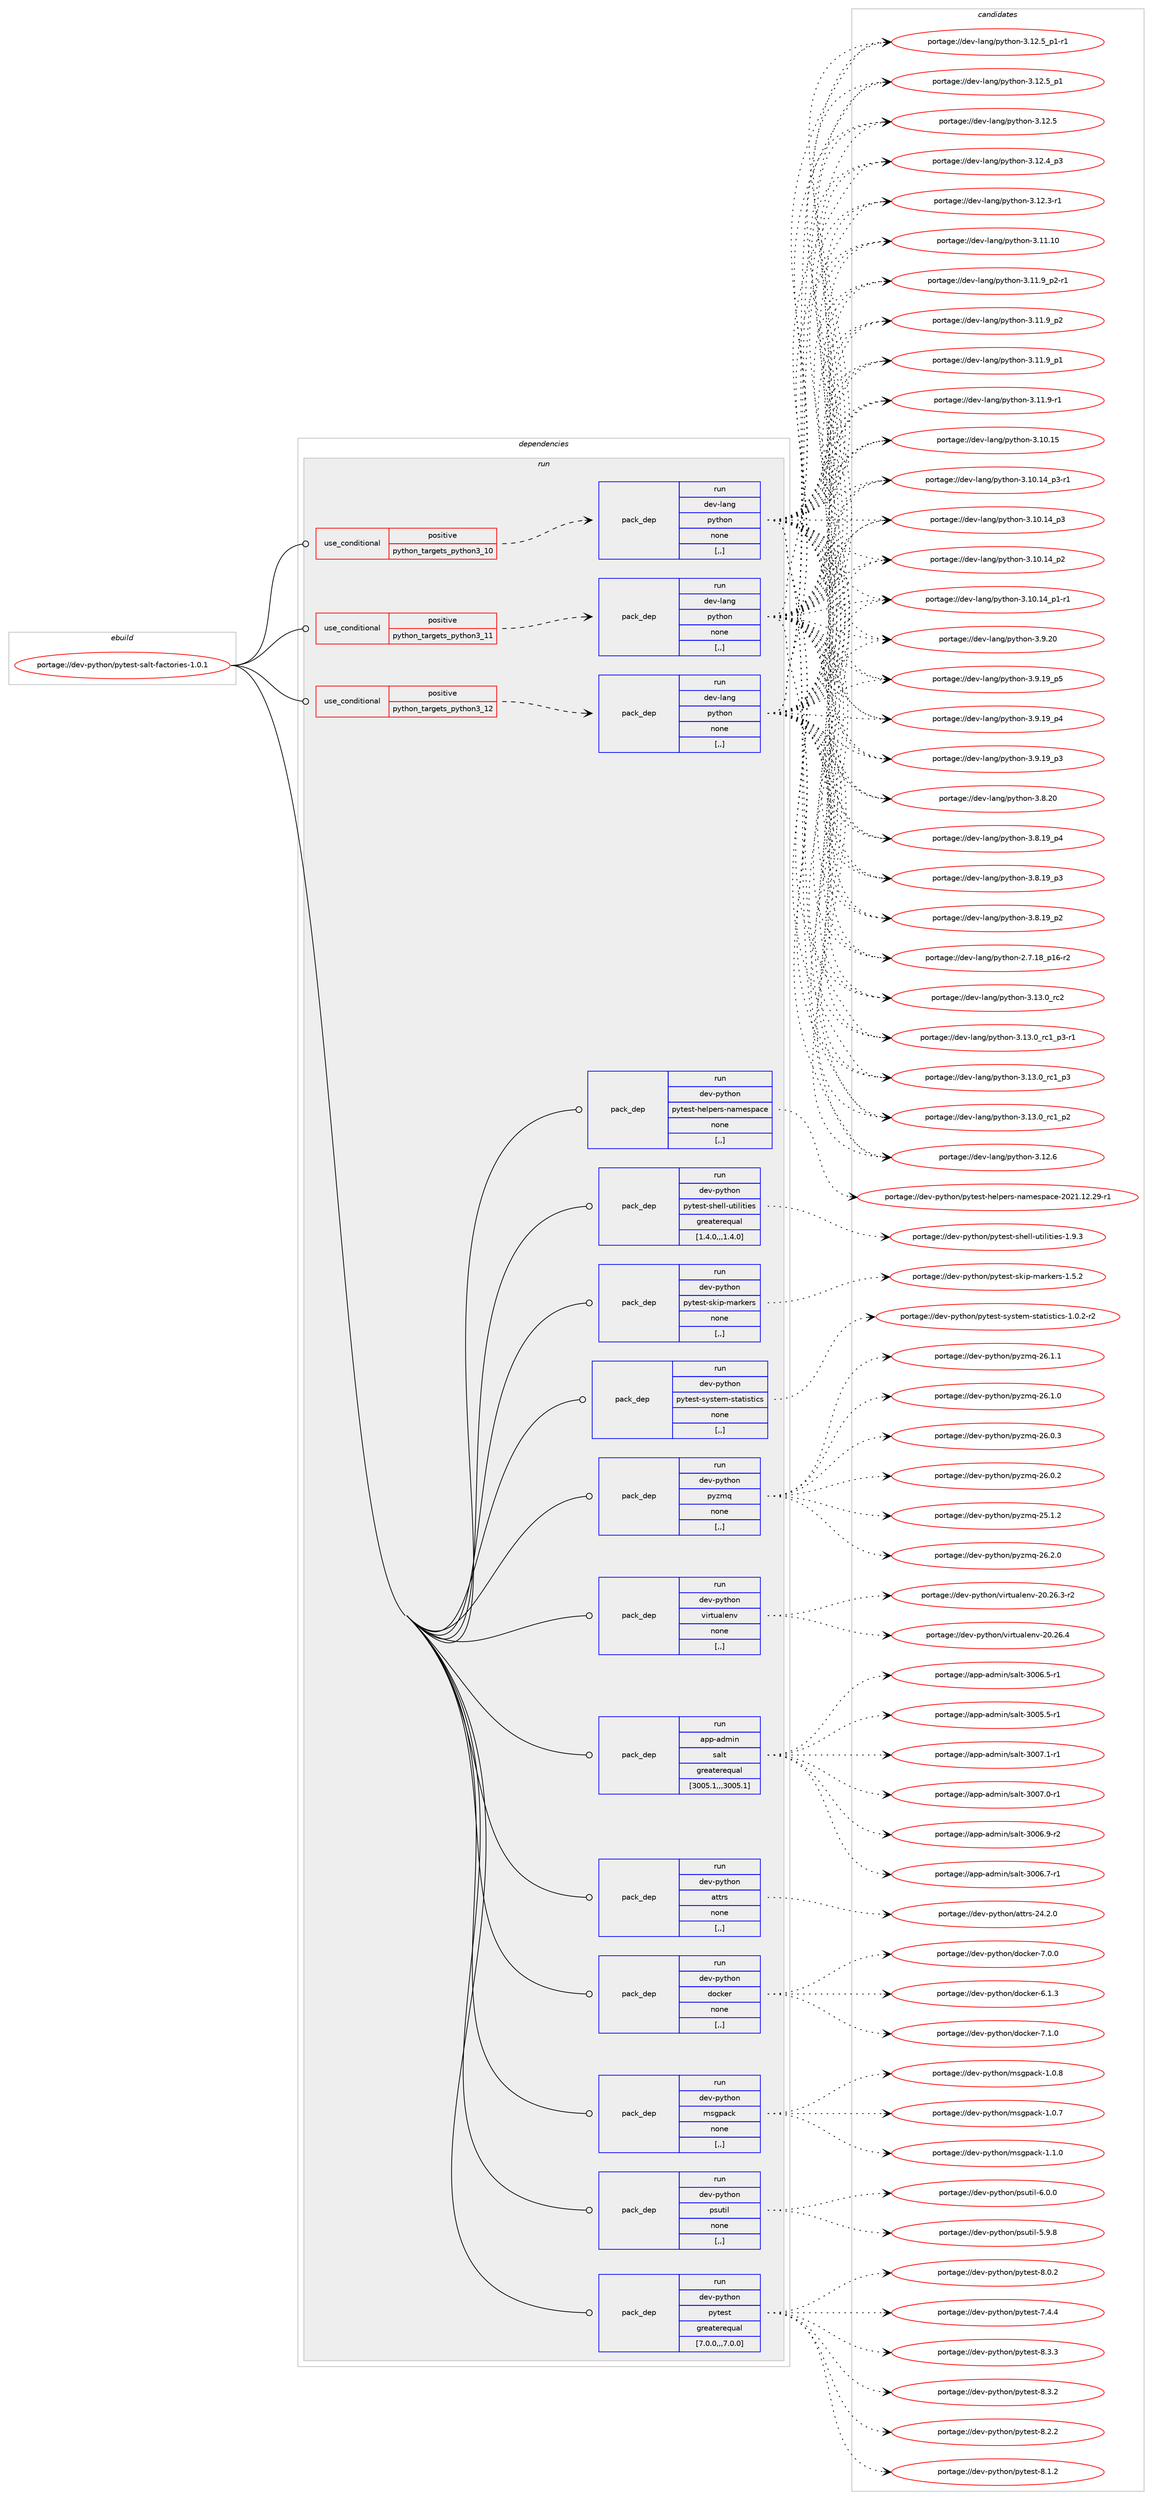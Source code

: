 digraph prolog {

# *************
# Graph options
# *************

newrank=true;
concentrate=true;
compound=true;
graph [rankdir=LR,fontname=Helvetica,fontsize=10,ranksep=1.5];#, ranksep=2.5, nodesep=0.2];
edge  [arrowhead=vee];
node  [fontname=Helvetica,fontsize=10];

# **********
# The ebuild
# **********

subgraph cluster_leftcol {
color=gray;
label=<<i>ebuild</i>>;
id [label="portage://dev-python/pytest-salt-factories-1.0.1", color=red, width=4, href="../dev-python/pytest-salt-factories-1.0.1.svg"];
}

# ****************
# The dependencies
# ****************

subgraph cluster_midcol {
color=gray;
label=<<i>dependencies</i>>;
subgraph cluster_compile {
fillcolor="#eeeeee";
style=filled;
label=<<i>compile</i>>;
}
subgraph cluster_compileandrun {
fillcolor="#eeeeee";
style=filled;
label=<<i>compile and run</i>>;
}
subgraph cluster_run {
fillcolor="#eeeeee";
style=filled;
label=<<i>run</i>>;
subgraph cond168658 {
dependency654569 [label=<<TABLE BORDER="0" CELLBORDER="1" CELLSPACING="0" CELLPADDING="4"><TR><TD ROWSPAN="3" CELLPADDING="10">use_conditional</TD></TR><TR><TD>positive</TD></TR><TR><TD>python_targets_python3_10</TD></TR></TABLE>>, shape=none, color=red];
subgraph pack481054 {
dependency654570 [label=<<TABLE BORDER="0" CELLBORDER="1" CELLSPACING="0" CELLPADDING="4" WIDTH="220"><TR><TD ROWSPAN="6" CELLPADDING="30">pack_dep</TD></TR><TR><TD WIDTH="110">run</TD></TR><TR><TD>dev-lang</TD></TR><TR><TD>python</TD></TR><TR><TD>none</TD></TR><TR><TD>[,,]</TD></TR></TABLE>>, shape=none, color=blue];
}
dependency654569:e -> dependency654570:w [weight=20,style="dashed",arrowhead="vee"];
}
id:e -> dependency654569:w [weight=20,style="solid",arrowhead="odot"];
subgraph cond168659 {
dependency654571 [label=<<TABLE BORDER="0" CELLBORDER="1" CELLSPACING="0" CELLPADDING="4"><TR><TD ROWSPAN="3" CELLPADDING="10">use_conditional</TD></TR><TR><TD>positive</TD></TR><TR><TD>python_targets_python3_11</TD></TR></TABLE>>, shape=none, color=red];
subgraph pack481055 {
dependency654572 [label=<<TABLE BORDER="0" CELLBORDER="1" CELLSPACING="0" CELLPADDING="4" WIDTH="220"><TR><TD ROWSPAN="6" CELLPADDING="30">pack_dep</TD></TR><TR><TD WIDTH="110">run</TD></TR><TR><TD>dev-lang</TD></TR><TR><TD>python</TD></TR><TR><TD>none</TD></TR><TR><TD>[,,]</TD></TR></TABLE>>, shape=none, color=blue];
}
dependency654571:e -> dependency654572:w [weight=20,style="dashed",arrowhead="vee"];
}
id:e -> dependency654571:w [weight=20,style="solid",arrowhead="odot"];
subgraph cond168660 {
dependency654573 [label=<<TABLE BORDER="0" CELLBORDER="1" CELLSPACING="0" CELLPADDING="4"><TR><TD ROWSPAN="3" CELLPADDING="10">use_conditional</TD></TR><TR><TD>positive</TD></TR><TR><TD>python_targets_python3_12</TD></TR></TABLE>>, shape=none, color=red];
subgraph pack481056 {
dependency654574 [label=<<TABLE BORDER="0" CELLBORDER="1" CELLSPACING="0" CELLPADDING="4" WIDTH="220"><TR><TD ROWSPAN="6" CELLPADDING="30">pack_dep</TD></TR><TR><TD WIDTH="110">run</TD></TR><TR><TD>dev-lang</TD></TR><TR><TD>python</TD></TR><TR><TD>none</TD></TR><TR><TD>[,,]</TD></TR></TABLE>>, shape=none, color=blue];
}
dependency654573:e -> dependency654574:w [weight=20,style="dashed",arrowhead="vee"];
}
id:e -> dependency654573:w [weight=20,style="solid",arrowhead="odot"];
subgraph pack481057 {
dependency654575 [label=<<TABLE BORDER="0" CELLBORDER="1" CELLSPACING="0" CELLPADDING="4" WIDTH="220"><TR><TD ROWSPAN="6" CELLPADDING="30">pack_dep</TD></TR><TR><TD WIDTH="110">run</TD></TR><TR><TD>app-admin</TD></TR><TR><TD>salt</TD></TR><TR><TD>greaterequal</TD></TR><TR><TD>[3005.1,,,3005.1]</TD></TR></TABLE>>, shape=none, color=blue];
}
id:e -> dependency654575:w [weight=20,style="solid",arrowhead="odot"];
subgraph pack481058 {
dependency654576 [label=<<TABLE BORDER="0" CELLBORDER="1" CELLSPACING="0" CELLPADDING="4" WIDTH="220"><TR><TD ROWSPAN="6" CELLPADDING="30">pack_dep</TD></TR><TR><TD WIDTH="110">run</TD></TR><TR><TD>dev-python</TD></TR><TR><TD>attrs</TD></TR><TR><TD>none</TD></TR><TR><TD>[,,]</TD></TR></TABLE>>, shape=none, color=blue];
}
id:e -> dependency654576:w [weight=20,style="solid",arrowhead="odot"];
subgraph pack481059 {
dependency654577 [label=<<TABLE BORDER="0" CELLBORDER="1" CELLSPACING="0" CELLPADDING="4" WIDTH="220"><TR><TD ROWSPAN="6" CELLPADDING="30">pack_dep</TD></TR><TR><TD WIDTH="110">run</TD></TR><TR><TD>dev-python</TD></TR><TR><TD>docker</TD></TR><TR><TD>none</TD></TR><TR><TD>[,,]</TD></TR></TABLE>>, shape=none, color=blue];
}
id:e -> dependency654577:w [weight=20,style="solid",arrowhead="odot"];
subgraph pack481060 {
dependency654578 [label=<<TABLE BORDER="0" CELLBORDER="1" CELLSPACING="0" CELLPADDING="4" WIDTH="220"><TR><TD ROWSPAN="6" CELLPADDING="30">pack_dep</TD></TR><TR><TD WIDTH="110">run</TD></TR><TR><TD>dev-python</TD></TR><TR><TD>msgpack</TD></TR><TR><TD>none</TD></TR><TR><TD>[,,]</TD></TR></TABLE>>, shape=none, color=blue];
}
id:e -> dependency654578:w [weight=20,style="solid",arrowhead="odot"];
subgraph pack481061 {
dependency654579 [label=<<TABLE BORDER="0" CELLBORDER="1" CELLSPACING="0" CELLPADDING="4" WIDTH="220"><TR><TD ROWSPAN="6" CELLPADDING="30">pack_dep</TD></TR><TR><TD WIDTH="110">run</TD></TR><TR><TD>dev-python</TD></TR><TR><TD>psutil</TD></TR><TR><TD>none</TD></TR><TR><TD>[,,]</TD></TR></TABLE>>, shape=none, color=blue];
}
id:e -> dependency654579:w [weight=20,style="solid",arrowhead="odot"];
subgraph pack481062 {
dependency654580 [label=<<TABLE BORDER="0" CELLBORDER="1" CELLSPACING="0" CELLPADDING="4" WIDTH="220"><TR><TD ROWSPAN="6" CELLPADDING="30">pack_dep</TD></TR><TR><TD WIDTH="110">run</TD></TR><TR><TD>dev-python</TD></TR><TR><TD>pytest</TD></TR><TR><TD>greaterequal</TD></TR><TR><TD>[7.0.0,,,7.0.0]</TD></TR></TABLE>>, shape=none, color=blue];
}
id:e -> dependency654580:w [weight=20,style="solid",arrowhead="odot"];
subgraph pack481063 {
dependency654581 [label=<<TABLE BORDER="0" CELLBORDER="1" CELLSPACING="0" CELLPADDING="4" WIDTH="220"><TR><TD ROWSPAN="6" CELLPADDING="30">pack_dep</TD></TR><TR><TD WIDTH="110">run</TD></TR><TR><TD>dev-python</TD></TR><TR><TD>pytest-helpers-namespace</TD></TR><TR><TD>none</TD></TR><TR><TD>[,,]</TD></TR></TABLE>>, shape=none, color=blue];
}
id:e -> dependency654581:w [weight=20,style="solid",arrowhead="odot"];
subgraph pack481064 {
dependency654582 [label=<<TABLE BORDER="0" CELLBORDER="1" CELLSPACING="0" CELLPADDING="4" WIDTH="220"><TR><TD ROWSPAN="6" CELLPADDING="30">pack_dep</TD></TR><TR><TD WIDTH="110">run</TD></TR><TR><TD>dev-python</TD></TR><TR><TD>pytest-shell-utilities</TD></TR><TR><TD>greaterequal</TD></TR><TR><TD>[1.4.0,,,1.4.0]</TD></TR></TABLE>>, shape=none, color=blue];
}
id:e -> dependency654582:w [weight=20,style="solid",arrowhead="odot"];
subgraph pack481065 {
dependency654583 [label=<<TABLE BORDER="0" CELLBORDER="1" CELLSPACING="0" CELLPADDING="4" WIDTH="220"><TR><TD ROWSPAN="6" CELLPADDING="30">pack_dep</TD></TR><TR><TD WIDTH="110">run</TD></TR><TR><TD>dev-python</TD></TR><TR><TD>pytest-skip-markers</TD></TR><TR><TD>none</TD></TR><TR><TD>[,,]</TD></TR></TABLE>>, shape=none, color=blue];
}
id:e -> dependency654583:w [weight=20,style="solid",arrowhead="odot"];
subgraph pack481066 {
dependency654584 [label=<<TABLE BORDER="0" CELLBORDER="1" CELLSPACING="0" CELLPADDING="4" WIDTH="220"><TR><TD ROWSPAN="6" CELLPADDING="30">pack_dep</TD></TR><TR><TD WIDTH="110">run</TD></TR><TR><TD>dev-python</TD></TR><TR><TD>pytest-system-statistics</TD></TR><TR><TD>none</TD></TR><TR><TD>[,,]</TD></TR></TABLE>>, shape=none, color=blue];
}
id:e -> dependency654584:w [weight=20,style="solid",arrowhead="odot"];
subgraph pack481067 {
dependency654585 [label=<<TABLE BORDER="0" CELLBORDER="1" CELLSPACING="0" CELLPADDING="4" WIDTH="220"><TR><TD ROWSPAN="6" CELLPADDING="30">pack_dep</TD></TR><TR><TD WIDTH="110">run</TD></TR><TR><TD>dev-python</TD></TR><TR><TD>pyzmq</TD></TR><TR><TD>none</TD></TR><TR><TD>[,,]</TD></TR></TABLE>>, shape=none, color=blue];
}
id:e -> dependency654585:w [weight=20,style="solid",arrowhead="odot"];
subgraph pack481068 {
dependency654586 [label=<<TABLE BORDER="0" CELLBORDER="1" CELLSPACING="0" CELLPADDING="4" WIDTH="220"><TR><TD ROWSPAN="6" CELLPADDING="30">pack_dep</TD></TR><TR><TD WIDTH="110">run</TD></TR><TR><TD>dev-python</TD></TR><TR><TD>virtualenv</TD></TR><TR><TD>none</TD></TR><TR><TD>[,,]</TD></TR></TABLE>>, shape=none, color=blue];
}
id:e -> dependency654586:w [weight=20,style="solid",arrowhead="odot"];
}
}

# **************
# The candidates
# **************

subgraph cluster_choices {
rank=same;
color=gray;
label=<<i>candidates</i>>;

subgraph choice481054 {
color=black;
nodesep=1;
choice10010111845108971101034711212111610411111045514649514648951149950 [label="portage://dev-lang/python-3.13.0_rc2", color=red, width=4,href="../dev-lang/python-3.13.0_rc2.svg"];
choice1001011184510897110103471121211161041111104551464951464895114994995112514511449 [label="portage://dev-lang/python-3.13.0_rc1_p3-r1", color=red, width=4,href="../dev-lang/python-3.13.0_rc1_p3-r1.svg"];
choice100101118451089711010347112121116104111110455146495146489511499499511251 [label="portage://dev-lang/python-3.13.0_rc1_p3", color=red, width=4,href="../dev-lang/python-3.13.0_rc1_p3.svg"];
choice100101118451089711010347112121116104111110455146495146489511499499511250 [label="portage://dev-lang/python-3.13.0_rc1_p2", color=red, width=4,href="../dev-lang/python-3.13.0_rc1_p2.svg"];
choice10010111845108971101034711212111610411111045514649504654 [label="portage://dev-lang/python-3.12.6", color=red, width=4,href="../dev-lang/python-3.12.6.svg"];
choice1001011184510897110103471121211161041111104551464950465395112494511449 [label="portage://dev-lang/python-3.12.5_p1-r1", color=red, width=4,href="../dev-lang/python-3.12.5_p1-r1.svg"];
choice100101118451089711010347112121116104111110455146495046539511249 [label="portage://dev-lang/python-3.12.5_p1", color=red, width=4,href="../dev-lang/python-3.12.5_p1.svg"];
choice10010111845108971101034711212111610411111045514649504653 [label="portage://dev-lang/python-3.12.5", color=red, width=4,href="../dev-lang/python-3.12.5.svg"];
choice100101118451089711010347112121116104111110455146495046529511251 [label="portage://dev-lang/python-3.12.4_p3", color=red, width=4,href="../dev-lang/python-3.12.4_p3.svg"];
choice100101118451089711010347112121116104111110455146495046514511449 [label="portage://dev-lang/python-3.12.3-r1", color=red, width=4,href="../dev-lang/python-3.12.3-r1.svg"];
choice1001011184510897110103471121211161041111104551464949464948 [label="portage://dev-lang/python-3.11.10", color=red, width=4,href="../dev-lang/python-3.11.10.svg"];
choice1001011184510897110103471121211161041111104551464949465795112504511449 [label="portage://dev-lang/python-3.11.9_p2-r1", color=red, width=4,href="../dev-lang/python-3.11.9_p2-r1.svg"];
choice100101118451089711010347112121116104111110455146494946579511250 [label="portage://dev-lang/python-3.11.9_p2", color=red, width=4,href="../dev-lang/python-3.11.9_p2.svg"];
choice100101118451089711010347112121116104111110455146494946579511249 [label="portage://dev-lang/python-3.11.9_p1", color=red, width=4,href="../dev-lang/python-3.11.9_p1.svg"];
choice100101118451089711010347112121116104111110455146494946574511449 [label="portage://dev-lang/python-3.11.9-r1", color=red, width=4,href="../dev-lang/python-3.11.9-r1.svg"];
choice1001011184510897110103471121211161041111104551464948464953 [label="portage://dev-lang/python-3.10.15", color=red, width=4,href="../dev-lang/python-3.10.15.svg"];
choice100101118451089711010347112121116104111110455146494846495295112514511449 [label="portage://dev-lang/python-3.10.14_p3-r1", color=red, width=4,href="../dev-lang/python-3.10.14_p3-r1.svg"];
choice10010111845108971101034711212111610411111045514649484649529511251 [label="portage://dev-lang/python-3.10.14_p3", color=red, width=4,href="../dev-lang/python-3.10.14_p3.svg"];
choice10010111845108971101034711212111610411111045514649484649529511250 [label="portage://dev-lang/python-3.10.14_p2", color=red, width=4,href="../dev-lang/python-3.10.14_p2.svg"];
choice100101118451089711010347112121116104111110455146494846495295112494511449 [label="portage://dev-lang/python-3.10.14_p1-r1", color=red, width=4,href="../dev-lang/python-3.10.14_p1-r1.svg"];
choice10010111845108971101034711212111610411111045514657465048 [label="portage://dev-lang/python-3.9.20", color=red, width=4,href="../dev-lang/python-3.9.20.svg"];
choice100101118451089711010347112121116104111110455146574649579511253 [label="portage://dev-lang/python-3.9.19_p5", color=red, width=4,href="../dev-lang/python-3.9.19_p5.svg"];
choice100101118451089711010347112121116104111110455146574649579511252 [label="portage://dev-lang/python-3.9.19_p4", color=red, width=4,href="../dev-lang/python-3.9.19_p4.svg"];
choice100101118451089711010347112121116104111110455146574649579511251 [label="portage://dev-lang/python-3.9.19_p3", color=red, width=4,href="../dev-lang/python-3.9.19_p3.svg"];
choice10010111845108971101034711212111610411111045514656465048 [label="portage://dev-lang/python-3.8.20", color=red, width=4,href="../dev-lang/python-3.8.20.svg"];
choice100101118451089711010347112121116104111110455146564649579511252 [label="portage://dev-lang/python-3.8.19_p4", color=red, width=4,href="../dev-lang/python-3.8.19_p4.svg"];
choice100101118451089711010347112121116104111110455146564649579511251 [label="portage://dev-lang/python-3.8.19_p3", color=red, width=4,href="../dev-lang/python-3.8.19_p3.svg"];
choice100101118451089711010347112121116104111110455146564649579511250 [label="portage://dev-lang/python-3.8.19_p2", color=red, width=4,href="../dev-lang/python-3.8.19_p2.svg"];
choice100101118451089711010347112121116104111110455046554649569511249544511450 [label="portage://dev-lang/python-2.7.18_p16-r2", color=red, width=4,href="../dev-lang/python-2.7.18_p16-r2.svg"];
dependency654570:e -> choice10010111845108971101034711212111610411111045514649514648951149950:w [style=dotted,weight="100"];
dependency654570:e -> choice1001011184510897110103471121211161041111104551464951464895114994995112514511449:w [style=dotted,weight="100"];
dependency654570:e -> choice100101118451089711010347112121116104111110455146495146489511499499511251:w [style=dotted,weight="100"];
dependency654570:e -> choice100101118451089711010347112121116104111110455146495146489511499499511250:w [style=dotted,weight="100"];
dependency654570:e -> choice10010111845108971101034711212111610411111045514649504654:w [style=dotted,weight="100"];
dependency654570:e -> choice1001011184510897110103471121211161041111104551464950465395112494511449:w [style=dotted,weight="100"];
dependency654570:e -> choice100101118451089711010347112121116104111110455146495046539511249:w [style=dotted,weight="100"];
dependency654570:e -> choice10010111845108971101034711212111610411111045514649504653:w [style=dotted,weight="100"];
dependency654570:e -> choice100101118451089711010347112121116104111110455146495046529511251:w [style=dotted,weight="100"];
dependency654570:e -> choice100101118451089711010347112121116104111110455146495046514511449:w [style=dotted,weight="100"];
dependency654570:e -> choice1001011184510897110103471121211161041111104551464949464948:w [style=dotted,weight="100"];
dependency654570:e -> choice1001011184510897110103471121211161041111104551464949465795112504511449:w [style=dotted,weight="100"];
dependency654570:e -> choice100101118451089711010347112121116104111110455146494946579511250:w [style=dotted,weight="100"];
dependency654570:e -> choice100101118451089711010347112121116104111110455146494946579511249:w [style=dotted,weight="100"];
dependency654570:e -> choice100101118451089711010347112121116104111110455146494946574511449:w [style=dotted,weight="100"];
dependency654570:e -> choice1001011184510897110103471121211161041111104551464948464953:w [style=dotted,weight="100"];
dependency654570:e -> choice100101118451089711010347112121116104111110455146494846495295112514511449:w [style=dotted,weight="100"];
dependency654570:e -> choice10010111845108971101034711212111610411111045514649484649529511251:w [style=dotted,weight="100"];
dependency654570:e -> choice10010111845108971101034711212111610411111045514649484649529511250:w [style=dotted,weight="100"];
dependency654570:e -> choice100101118451089711010347112121116104111110455146494846495295112494511449:w [style=dotted,weight="100"];
dependency654570:e -> choice10010111845108971101034711212111610411111045514657465048:w [style=dotted,weight="100"];
dependency654570:e -> choice100101118451089711010347112121116104111110455146574649579511253:w [style=dotted,weight="100"];
dependency654570:e -> choice100101118451089711010347112121116104111110455146574649579511252:w [style=dotted,weight="100"];
dependency654570:e -> choice100101118451089711010347112121116104111110455146574649579511251:w [style=dotted,weight="100"];
dependency654570:e -> choice10010111845108971101034711212111610411111045514656465048:w [style=dotted,weight="100"];
dependency654570:e -> choice100101118451089711010347112121116104111110455146564649579511252:w [style=dotted,weight="100"];
dependency654570:e -> choice100101118451089711010347112121116104111110455146564649579511251:w [style=dotted,weight="100"];
dependency654570:e -> choice100101118451089711010347112121116104111110455146564649579511250:w [style=dotted,weight="100"];
dependency654570:e -> choice100101118451089711010347112121116104111110455046554649569511249544511450:w [style=dotted,weight="100"];
}
subgraph choice481055 {
color=black;
nodesep=1;
choice10010111845108971101034711212111610411111045514649514648951149950 [label="portage://dev-lang/python-3.13.0_rc2", color=red, width=4,href="../dev-lang/python-3.13.0_rc2.svg"];
choice1001011184510897110103471121211161041111104551464951464895114994995112514511449 [label="portage://dev-lang/python-3.13.0_rc1_p3-r1", color=red, width=4,href="../dev-lang/python-3.13.0_rc1_p3-r1.svg"];
choice100101118451089711010347112121116104111110455146495146489511499499511251 [label="portage://dev-lang/python-3.13.0_rc1_p3", color=red, width=4,href="../dev-lang/python-3.13.0_rc1_p3.svg"];
choice100101118451089711010347112121116104111110455146495146489511499499511250 [label="portage://dev-lang/python-3.13.0_rc1_p2", color=red, width=4,href="../dev-lang/python-3.13.0_rc1_p2.svg"];
choice10010111845108971101034711212111610411111045514649504654 [label="portage://dev-lang/python-3.12.6", color=red, width=4,href="../dev-lang/python-3.12.6.svg"];
choice1001011184510897110103471121211161041111104551464950465395112494511449 [label="portage://dev-lang/python-3.12.5_p1-r1", color=red, width=4,href="../dev-lang/python-3.12.5_p1-r1.svg"];
choice100101118451089711010347112121116104111110455146495046539511249 [label="portage://dev-lang/python-3.12.5_p1", color=red, width=4,href="../dev-lang/python-3.12.5_p1.svg"];
choice10010111845108971101034711212111610411111045514649504653 [label="portage://dev-lang/python-3.12.5", color=red, width=4,href="../dev-lang/python-3.12.5.svg"];
choice100101118451089711010347112121116104111110455146495046529511251 [label="portage://dev-lang/python-3.12.4_p3", color=red, width=4,href="../dev-lang/python-3.12.4_p3.svg"];
choice100101118451089711010347112121116104111110455146495046514511449 [label="portage://dev-lang/python-3.12.3-r1", color=red, width=4,href="../dev-lang/python-3.12.3-r1.svg"];
choice1001011184510897110103471121211161041111104551464949464948 [label="portage://dev-lang/python-3.11.10", color=red, width=4,href="../dev-lang/python-3.11.10.svg"];
choice1001011184510897110103471121211161041111104551464949465795112504511449 [label="portage://dev-lang/python-3.11.9_p2-r1", color=red, width=4,href="../dev-lang/python-3.11.9_p2-r1.svg"];
choice100101118451089711010347112121116104111110455146494946579511250 [label="portage://dev-lang/python-3.11.9_p2", color=red, width=4,href="../dev-lang/python-3.11.9_p2.svg"];
choice100101118451089711010347112121116104111110455146494946579511249 [label="portage://dev-lang/python-3.11.9_p1", color=red, width=4,href="../dev-lang/python-3.11.9_p1.svg"];
choice100101118451089711010347112121116104111110455146494946574511449 [label="portage://dev-lang/python-3.11.9-r1", color=red, width=4,href="../dev-lang/python-3.11.9-r1.svg"];
choice1001011184510897110103471121211161041111104551464948464953 [label="portage://dev-lang/python-3.10.15", color=red, width=4,href="../dev-lang/python-3.10.15.svg"];
choice100101118451089711010347112121116104111110455146494846495295112514511449 [label="portage://dev-lang/python-3.10.14_p3-r1", color=red, width=4,href="../dev-lang/python-3.10.14_p3-r1.svg"];
choice10010111845108971101034711212111610411111045514649484649529511251 [label="portage://dev-lang/python-3.10.14_p3", color=red, width=4,href="../dev-lang/python-3.10.14_p3.svg"];
choice10010111845108971101034711212111610411111045514649484649529511250 [label="portage://dev-lang/python-3.10.14_p2", color=red, width=4,href="../dev-lang/python-3.10.14_p2.svg"];
choice100101118451089711010347112121116104111110455146494846495295112494511449 [label="portage://dev-lang/python-3.10.14_p1-r1", color=red, width=4,href="../dev-lang/python-3.10.14_p1-r1.svg"];
choice10010111845108971101034711212111610411111045514657465048 [label="portage://dev-lang/python-3.9.20", color=red, width=4,href="../dev-lang/python-3.9.20.svg"];
choice100101118451089711010347112121116104111110455146574649579511253 [label="portage://dev-lang/python-3.9.19_p5", color=red, width=4,href="../dev-lang/python-3.9.19_p5.svg"];
choice100101118451089711010347112121116104111110455146574649579511252 [label="portage://dev-lang/python-3.9.19_p4", color=red, width=4,href="../dev-lang/python-3.9.19_p4.svg"];
choice100101118451089711010347112121116104111110455146574649579511251 [label="portage://dev-lang/python-3.9.19_p3", color=red, width=4,href="../dev-lang/python-3.9.19_p3.svg"];
choice10010111845108971101034711212111610411111045514656465048 [label="portage://dev-lang/python-3.8.20", color=red, width=4,href="../dev-lang/python-3.8.20.svg"];
choice100101118451089711010347112121116104111110455146564649579511252 [label="portage://dev-lang/python-3.8.19_p4", color=red, width=4,href="../dev-lang/python-3.8.19_p4.svg"];
choice100101118451089711010347112121116104111110455146564649579511251 [label="portage://dev-lang/python-3.8.19_p3", color=red, width=4,href="../dev-lang/python-3.8.19_p3.svg"];
choice100101118451089711010347112121116104111110455146564649579511250 [label="portage://dev-lang/python-3.8.19_p2", color=red, width=4,href="../dev-lang/python-3.8.19_p2.svg"];
choice100101118451089711010347112121116104111110455046554649569511249544511450 [label="portage://dev-lang/python-2.7.18_p16-r2", color=red, width=4,href="../dev-lang/python-2.7.18_p16-r2.svg"];
dependency654572:e -> choice10010111845108971101034711212111610411111045514649514648951149950:w [style=dotted,weight="100"];
dependency654572:e -> choice1001011184510897110103471121211161041111104551464951464895114994995112514511449:w [style=dotted,weight="100"];
dependency654572:e -> choice100101118451089711010347112121116104111110455146495146489511499499511251:w [style=dotted,weight="100"];
dependency654572:e -> choice100101118451089711010347112121116104111110455146495146489511499499511250:w [style=dotted,weight="100"];
dependency654572:e -> choice10010111845108971101034711212111610411111045514649504654:w [style=dotted,weight="100"];
dependency654572:e -> choice1001011184510897110103471121211161041111104551464950465395112494511449:w [style=dotted,weight="100"];
dependency654572:e -> choice100101118451089711010347112121116104111110455146495046539511249:w [style=dotted,weight="100"];
dependency654572:e -> choice10010111845108971101034711212111610411111045514649504653:w [style=dotted,weight="100"];
dependency654572:e -> choice100101118451089711010347112121116104111110455146495046529511251:w [style=dotted,weight="100"];
dependency654572:e -> choice100101118451089711010347112121116104111110455146495046514511449:w [style=dotted,weight="100"];
dependency654572:e -> choice1001011184510897110103471121211161041111104551464949464948:w [style=dotted,weight="100"];
dependency654572:e -> choice1001011184510897110103471121211161041111104551464949465795112504511449:w [style=dotted,weight="100"];
dependency654572:e -> choice100101118451089711010347112121116104111110455146494946579511250:w [style=dotted,weight="100"];
dependency654572:e -> choice100101118451089711010347112121116104111110455146494946579511249:w [style=dotted,weight="100"];
dependency654572:e -> choice100101118451089711010347112121116104111110455146494946574511449:w [style=dotted,weight="100"];
dependency654572:e -> choice1001011184510897110103471121211161041111104551464948464953:w [style=dotted,weight="100"];
dependency654572:e -> choice100101118451089711010347112121116104111110455146494846495295112514511449:w [style=dotted,weight="100"];
dependency654572:e -> choice10010111845108971101034711212111610411111045514649484649529511251:w [style=dotted,weight="100"];
dependency654572:e -> choice10010111845108971101034711212111610411111045514649484649529511250:w [style=dotted,weight="100"];
dependency654572:e -> choice100101118451089711010347112121116104111110455146494846495295112494511449:w [style=dotted,weight="100"];
dependency654572:e -> choice10010111845108971101034711212111610411111045514657465048:w [style=dotted,weight="100"];
dependency654572:e -> choice100101118451089711010347112121116104111110455146574649579511253:w [style=dotted,weight="100"];
dependency654572:e -> choice100101118451089711010347112121116104111110455146574649579511252:w [style=dotted,weight="100"];
dependency654572:e -> choice100101118451089711010347112121116104111110455146574649579511251:w [style=dotted,weight="100"];
dependency654572:e -> choice10010111845108971101034711212111610411111045514656465048:w [style=dotted,weight="100"];
dependency654572:e -> choice100101118451089711010347112121116104111110455146564649579511252:w [style=dotted,weight="100"];
dependency654572:e -> choice100101118451089711010347112121116104111110455146564649579511251:w [style=dotted,weight="100"];
dependency654572:e -> choice100101118451089711010347112121116104111110455146564649579511250:w [style=dotted,weight="100"];
dependency654572:e -> choice100101118451089711010347112121116104111110455046554649569511249544511450:w [style=dotted,weight="100"];
}
subgraph choice481056 {
color=black;
nodesep=1;
choice10010111845108971101034711212111610411111045514649514648951149950 [label="portage://dev-lang/python-3.13.0_rc2", color=red, width=4,href="../dev-lang/python-3.13.0_rc2.svg"];
choice1001011184510897110103471121211161041111104551464951464895114994995112514511449 [label="portage://dev-lang/python-3.13.0_rc1_p3-r1", color=red, width=4,href="../dev-lang/python-3.13.0_rc1_p3-r1.svg"];
choice100101118451089711010347112121116104111110455146495146489511499499511251 [label="portage://dev-lang/python-3.13.0_rc1_p3", color=red, width=4,href="../dev-lang/python-3.13.0_rc1_p3.svg"];
choice100101118451089711010347112121116104111110455146495146489511499499511250 [label="portage://dev-lang/python-3.13.0_rc1_p2", color=red, width=4,href="../dev-lang/python-3.13.0_rc1_p2.svg"];
choice10010111845108971101034711212111610411111045514649504654 [label="portage://dev-lang/python-3.12.6", color=red, width=4,href="../dev-lang/python-3.12.6.svg"];
choice1001011184510897110103471121211161041111104551464950465395112494511449 [label="portage://dev-lang/python-3.12.5_p1-r1", color=red, width=4,href="../dev-lang/python-3.12.5_p1-r1.svg"];
choice100101118451089711010347112121116104111110455146495046539511249 [label="portage://dev-lang/python-3.12.5_p1", color=red, width=4,href="../dev-lang/python-3.12.5_p1.svg"];
choice10010111845108971101034711212111610411111045514649504653 [label="portage://dev-lang/python-3.12.5", color=red, width=4,href="../dev-lang/python-3.12.5.svg"];
choice100101118451089711010347112121116104111110455146495046529511251 [label="portage://dev-lang/python-3.12.4_p3", color=red, width=4,href="../dev-lang/python-3.12.4_p3.svg"];
choice100101118451089711010347112121116104111110455146495046514511449 [label="portage://dev-lang/python-3.12.3-r1", color=red, width=4,href="../dev-lang/python-3.12.3-r1.svg"];
choice1001011184510897110103471121211161041111104551464949464948 [label="portage://dev-lang/python-3.11.10", color=red, width=4,href="../dev-lang/python-3.11.10.svg"];
choice1001011184510897110103471121211161041111104551464949465795112504511449 [label="portage://dev-lang/python-3.11.9_p2-r1", color=red, width=4,href="../dev-lang/python-3.11.9_p2-r1.svg"];
choice100101118451089711010347112121116104111110455146494946579511250 [label="portage://dev-lang/python-3.11.9_p2", color=red, width=4,href="../dev-lang/python-3.11.9_p2.svg"];
choice100101118451089711010347112121116104111110455146494946579511249 [label="portage://dev-lang/python-3.11.9_p1", color=red, width=4,href="../dev-lang/python-3.11.9_p1.svg"];
choice100101118451089711010347112121116104111110455146494946574511449 [label="portage://dev-lang/python-3.11.9-r1", color=red, width=4,href="../dev-lang/python-3.11.9-r1.svg"];
choice1001011184510897110103471121211161041111104551464948464953 [label="portage://dev-lang/python-3.10.15", color=red, width=4,href="../dev-lang/python-3.10.15.svg"];
choice100101118451089711010347112121116104111110455146494846495295112514511449 [label="portage://dev-lang/python-3.10.14_p3-r1", color=red, width=4,href="../dev-lang/python-3.10.14_p3-r1.svg"];
choice10010111845108971101034711212111610411111045514649484649529511251 [label="portage://dev-lang/python-3.10.14_p3", color=red, width=4,href="../dev-lang/python-3.10.14_p3.svg"];
choice10010111845108971101034711212111610411111045514649484649529511250 [label="portage://dev-lang/python-3.10.14_p2", color=red, width=4,href="../dev-lang/python-3.10.14_p2.svg"];
choice100101118451089711010347112121116104111110455146494846495295112494511449 [label="portage://dev-lang/python-3.10.14_p1-r1", color=red, width=4,href="../dev-lang/python-3.10.14_p1-r1.svg"];
choice10010111845108971101034711212111610411111045514657465048 [label="portage://dev-lang/python-3.9.20", color=red, width=4,href="../dev-lang/python-3.9.20.svg"];
choice100101118451089711010347112121116104111110455146574649579511253 [label="portage://dev-lang/python-3.9.19_p5", color=red, width=4,href="../dev-lang/python-3.9.19_p5.svg"];
choice100101118451089711010347112121116104111110455146574649579511252 [label="portage://dev-lang/python-3.9.19_p4", color=red, width=4,href="../dev-lang/python-3.9.19_p4.svg"];
choice100101118451089711010347112121116104111110455146574649579511251 [label="portage://dev-lang/python-3.9.19_p3", color=red, width=4,href="../dev-lang/python-3.9.19_p3.svg"];
choice10010111845108971101034711212111610411111045514656465048 [label="portage://dev-lang/python-3.8.20", color=red, width=4,href="../dev-lang/python-3.8.20.svg"];
choice100101118451089711010347112121116104111110455146564649579511252 [label="portage://dev-lang/python-3.8.19_p4", color=red, width=4,href="../dev-lang/python-3.8.19_p4.svg"];
choice100101118451089711010347112121116104111110455146564649579511251 [label="portage://dev-lang/python-3.8.19_p3", color=red, width=4,href="../dev-lang/python-3.8.19_p3.svg"];
choice100101118451089711010347112121116104111110455146564649579511250 [label="portage://dev-lang/python-3.8.19_p2", color=red, width=4,href="../dev-lang/python-3.8.19_p2.svg"];
choice100101118451089711010347112121116104111110455046554649569511249544511450 [label="portage://dev-lang/python-2.7.18_p16-r2", color=red, width=4,href="../dev-lang/python-2.7.18_p16-r2.svg"];
dependency654574:e -> choice10010111845108971101034711212111610411111045514649514648951149950:w [style=dotted,weight="100"];
dependency654574:e -> choice1001011184510897110103471121211161041111104551464951464895114994995112514511449:w [style=dotted,weight="100"];
dependency654574:e -> choice100101118451089711010347112121116104111110455146495146489511499499511251:w [style=dotted,weight="100"];
dependency654574:e -> choice100101118451089711010347112121116104111110455146495146489511499499511250:w [style=dotted,weight="100"];
dependency654574:e -> choice10010111845108971101034711212111610411111045514649504654:w [style=dotted,weight="100"];
dependency654574:e -> choice1001011184510897110103471121211161041111104551464950465395112494511449:w [style=dotted,weight="100"];
dependency654574:e -> choice100101118451089711010347112121116104111110455146495046539511249:w [style=dotted,weight="100"];
dependency654574:e -> choice10010111845108971101034711212111610411111045514649504653:w [style=dotted,weight="100"];
dependency654574:e -> choice100101118451089711010347112121116104111110455146495046529511251:w [style=dotted,weight="100"];
dependency654574:e -> choice100101118451089711010347112121116104111110455146495046514511449:w [style=dotted,weight="100"];
dependency654574:e -> choice1001011184510897110103471121211161041111104551464949464948:w [style=dotted,weight="100"];
dependency654574:e -> choice1001011184510897110103471121211161041111104551464949465795112504511449:w [style=dotted,weight="100"];
dependency654574:e -> choice100101118451089711010347112121116104111110455146494946579511250:w [style=dotted,weight="100"];
dependency654574:e -> choice100101118451089711010347112121116104111110455146494946579511249:w [style=dotted,weight="100"];
dependency654574:e -> choice100101118451089711010347112121116104111110455146494946574511449:w [style=dotted,weight="100"];
dependency654574:e -> choice1001011184510897110103471121211161041111104551464948464953:w [style=dotted,weight="100"];
dependency654574:e -> choice100101118451089711010347112121116104111110455146494846495295112514511449:w [style=dotted,weight="100"];
dependency654574:e -> choice10010111845108971101034711212111610411111045514649484649529511251:w [style=dotted,weight="100"];
dependency654574:e -> choice10010111845108971101034711212111610411111045514649484649529511250:w [style=dotted,weight="100"];
dependency654574:e -> choice100101118451089711010347112121116104111110455146494846495295112494511449:w [style=dotted,weight="100"];
dependency654574:e -> choice10010111845108971101034711212111610411111045514657465048:w [style=dotted,weight="100"];
dependency654574:e -> choice100101118451089711010347112121116104111110455146574649579511253:w [style=dotted,weight="100"];
dependency654574:e -> choice100101118451089711010347112121116104111110455146574649579511252:w [style=dotted,weight="100"];
dependency654574:e -> choice100101118451089711010347112121116104111110455146574649579511251:w [style=dotted,weight="100"];
dependency654574:e -> choice10010111845108971101034711212111610411111045514656465048:w [style=dotted,weight="100"];
dependency654574:e -> choice100101118451089711010347112121116104111110455146564649579511252:w [style=dotted,weight="100"];
dependency654574:e -> choice100101118451089711010347112121116104111110455146564649579511251:w [style=dotted,weight="100"];
dependency654574:e -> choice100101118451089711010347112121116104111110455146564649579511250:w [style=dotted,weight="100"];
dependency654574:e -> choice100101118451089711010347112121116104111110455046554649569511249544511450:w [style=dotted,weight="100"];
}
subgraph choice481057 {
color=black;
nodesep=1;
choice9711211245971001091051104711597108116455148485546494511449 [label="portage://app-admin/salt-3007.1-r1", color=red, width=4,href="../app-admin/salt-3007.1-r1.svg"];
choice9711211245971001091051104711597108116455148485546484511449 [label="portage://app-admin/salt-3007.0-r1", color=red, width=4,href="../app-admin/salt-3007.0-r1.svg"];
choice9711211245971001091051104711597108116455148485446574511450 [label="portage://app-admin/salt-3006.9-r2", color=red, width=4,href="../app-admin/salt-3006.9-r2.svg"];
choice9711211245971001091051104711597108116455148485446554511449 [label="portage://app-admin/salt-3006.7-r1", color=red, width=4,href="../app-admin/salt-3006.7-r1.svg"];
choice9711211245971001091051104711597108116455148485446534511449 [label="portage://app-admin/salt-3006.5-r1", color=red, width=4,href="../app-admin/salt-3006.5-r1.svg"];
choice9711211245971001091051104711597108116455148485346534511449 [label="portage://app-admin/salt-3005.5-r1", color=red, width=4,href="../app-admin/salt-3005.5-r1.svg"];
dependency654575:e -> choice9711211245971001091051104711597108116455148485546494511449:w [style=dotted,weight="100"];
dependency654575:e -> choice9711211245971001091051104711597108116455148485546484511449:w [style=dotted,weight="100"];
dependency654575:e -> choice9711211245971001091051104711597108116455148485446574511450:w [style=dotted,weight="100"];
dependency654575:e -> choice9711211245971001091051104711597108116455148485446554511449:w [style=dotted,weight="100"];
dependency654575:e -> choice9711211245971001091051104711597108116455148485446534511449:w [style=dotted,weight="100"];
dependency654575:e -> choice9711211245971001091051104711597108116455148485346534511449:w [style=dotted,weight="100"];
}
subgraph choice481058 {
color=black;
nodesep=1;
choice10010111845112121116104111110479711611611411545505246504648 [label="portage://dev-python/attrs-24.2.0", color=red, width=4,href="../dev-python/attrs-24.2.0.svg"];
dependency654576:e -> choice10010111845112121116104111110479711611611411545505246504648:w [style=dotted,weight="100"];
}
subgraph choice481059 {
color=black;
nodesep=1;
choice100101118451121211161041111104710011199107101114455546494648 [label="portage://dev-python/docker-7.1.0", color=red, width=4,href="../dev-python/docker-7.1.0.svg"];
choice100101118451121211161041111104710011199107101114455546484648 [label="portage://dev-python/docker-7.0.0", color=red, width=4,href="../dev-python/docker-7.0.0.svg"];
choice100101118451121211161041111104710011199107101114455446494651 [label="portage://dev-python/docker-6.1.3", color=red, width=4,href="../dev-python/docker-6.1.3.svg"];
dependency654577:e -> choice100101118451121211161041111104710011199107101114455546494648:w [style=dotted,weight="100"];
dependency654577:e -> choice100101118451121211161041111104710011199107101114455546484648:w [style=dotted,weight="100"];
dependency654577:e -> choice100101118451121211161041111104710011199107101114455446494651:w [style=dotted,weight="100"];
}
subgraph choice481060 {
color=black;
nodesep=1;
choice10010111845112121116104111110471091151031129799107454946494648 [label="portage://dev-python/msgpack-1.1.0", color=red, width=4,href="../dev-python/msgpack-1.1.0.svg"];
choice10010111845112121116104111110471091151031129799107454946484656 [label="portage://dev-python/msgpack-1.0.8", color=red, width=4,href="../dev-python/msgpack-1.0.8.svg"];
choice10010111845112121116104111110471091151031129799107454946484655 [label="portage://dev-python/msgpack-1.0.7", color=red, width=4,href="../dev-python/msgpack-1.0.7.svg"];
dependency654578:e -> choice10010111845112121116104111110471091151031129799107454946494648:w [style=dotted,weight="100"];
dependency654578:e -> choice10010111845112121116104111110471091151031129799107454946484656:w [style=dotted,weight="100"];
dependency654578:e -> choice10010111845112121116104111110471091151031129799107454946484655:w [style=dotted,weight="100"];
}
subgraph choice481061 {
color=black;
nodesep=1;
choice1001011184511212111610411111047112115117116105108455446484648 [label="portage://dev-python/psutil-6.0.0", color=red, width=4,href="../dev-python/psutil-6.0.0.svg"];
choice1001011184511212111610411111047112115117116105108455346574656 [label="portage://dev-python/psutil-5.9.8", color=red, width=4,href="../dev-python/psutil-5.9.8.svg"];
dependency654579:e -> choice1001011184511212111610411111047112115117116105108455446484648:w [style=dotted,weight="100"];
dependency654579:e -> choice1001011184511212111610411111047112115117116105108455346574656:w [style=dotted,weight="100"];
}
subgraph choice481062 {
color=black;
nodesep=1;
choice1001011184511212111610411111047112121116101115116455646514651 [label="portage://dev-python/pytest-8.3.3", color=red, width=4,href="../dev-python/pytest-8.3.3.svg"];
choice1001011184511212111610411111047112121116101115116455646514650 [label="portage://dev-python/pytest-8.3.2", color=red, width=4,href="../dev-python/pytest-8.3.2.svg"];
choice1001011184511212111610411111047112121116101115116455646504650 [label="portage://dev-python/pytest-8.2.2", color=red, width=4,href="../dev-python/pytest-8.2.2.svg"];
choice1001011184511212111610411111047112121116101115116455646494650 [label="portage://dev-python/pytest-8.1.2", color=red, width=4,href="../dev-python/pytest-8.1.2.svg"];
choice1001011184511212111610411111047112121116101115116455646484650 [label="portage://dev-python/pytest-8.0.2", color=red, width=4,href="../dev-python/pytest-8.0.2.svg"];
choice1001011184511212111610411111047112121116101115116455546524652 [label="portage://dev-python/pytest-7.4.4", color=red, width=4,href="../dev-python/pytest-7.4.4.svg"];
dependency654580:e -> choice1001011184511212111610411111047112121116101115116455646514651:w [style=dotted,weight="100"];
dependency654580:e -> choice1001011184511212111610411111047112121116101115116455646514650:w [style=dotted,weight="100"];
dependency654580:e -> choice1001011184511212111610411111047112121116101115116455646504650:w [style=dotted,weight="100"];
dependency654580:e -> choice1001011184511212111610411111047112121116101115116455646494650:w [style=dotted,weight="100"];
dependency654580:e -> choice1001011184511212111610411111047112121116101115116455646484650:w [style=dotted,weight="100"];
dependency654580:e -> choice1001011184511212111610411111047112121116101115116455546524652:w [style=dotted,weight="100"];
}
subgraph choice481063 {
color=black;
nodesep=1;
choice1001011184511212111610411111047112121116101115116451041011081121011141154511097109101115112979910145504850494649504650574511449 [label="portage://dev-python/pytest-helpers-namespace-2021.12.29-r1", color=red, width=4,href="../dev-python/pytest-helpers-namespace-2021.12.29-r1.svg"];
dependency654581:e -> choice1001011184511212111610411111047112121116101115116451041011081121011141154511097109101115112979910145504850494649504650574511449:w [style=dotted,weight="100"];
}
subgraph choice481064 {
color=black;
nodesep=1;
choice10010111845112121116104111110471121211161011151164511510410110810845117116105108105116105101115454946574651 [label="portage://dev-python/pytest-shell-utilities-1.9.3", color=red, width=4,href="../dev-python/pytest-shell-utilities-1.9.3.svg"];
dependency654582:e -> choice10010111845112121116104111110471121211161011151164511510410110810845117116105108105116105101115454946574651:w [style=dotted,weight="100"];
}
subgraph choice481065 {
color=black;
nodesep=1;
choice1001011184511212111610411111047112121116101115116451151071051124510997114107101114115454946534650 [label="portage://dev-python/pytest-skip-markers-1.5.2", color=red, width=4,href="../dev-python/pytest-skip-markers-1.5.2.svg"];
dependency654583:e -> choice1001011184511212111610411111047112121116101115116451151071051124510997114107101114115454946534650:w [style=dotted,weight="100"];
}
subgraph choice481066 {
color=black;
nodesep=1;
choice1001011184511212111610411111047112121116101115116451151211151161011094511511697116105115116105991154549464846504511450 [label="portage://dev-python/pytest-system-statistics-1.0.2-r2", color=red, width=4,href="../dev-python/pytest-system-statistics-1.0.2-r2.svg"];
dependency654584:e -> choice1001011184511212111610411111047112121116101115116451151211151161011094511511697116105115116105991154549464846504511450:w [style=dotted,weight="100"];
}
subgraph choice481067 {
color=black;
nodesep=1;
choice100101118451121211161041111104711212112210911345505446504648 [label="portage://dev-python/pyzmq-26.2.0", color=red, width=4,href="../dev-python/pyzmq-26.2.0.svg"];
choice100101118451121211161041111104711212112210911345505446494649 [label="portage://dev-python/pyzmq-26.1.1", color=red, width=4,href="../dev-python/pyzmq-26.1.1.svg"];
choice100101118451121211161041111104711212112210911345505446494648 [label="portage://dev-python/pyzmq-26.1.0", color=red, width=4,href="../dev-python/pyzmq-26.1.0.svg"];
choice100101118451121211161041111104711212112210911345505446484651 [label="portage://dev-python/pyzmq-26.0.3", color=red, width=4,href="../dev-python/pyzmq-26.0.3.svg"];
choice100101118451121211161041111104711212112210911345505446484650 [label="portage://dev-python/pyzmq-26.0.2", color=red, width=4,href="../dev-python/pyzmq-26.0.2.svg"];
choice100101118451121211161041111104711212112210911345505346494650 [label="portage://dev-python/pyzmq-25.1.2", color=red, width=4,href="../dev-python/pyzmq-25.1.2.svg"];
dependency654585:e -> choice100101118451121211161041111104711212112210911345505446504648:w [style=dotted,weight="100"];
dependency654585:e -> choice100101118451121211161041111104711212112210911345505446494649:w [style=dotted,weight="100"];
dependency654585:e -> choice100101118451121211161041111104711212112210911345505446494648:w [style=dotted,weight="100"];
dependency654585:e -> choice100101118451121211161041111104711212112210911345505446484651:w [style=dotted,weight="100"];
dependency654585:e -> choice100101118451121211161041111104711212112210911345505446484650:w [style=dotted,weight="100"];
dependency654585:e -> choice100101118451121211161041111104711212112210911345505346494650:w [style=dotted,weight="100"];
}
subgraph choice481068 {
color=black;
nodesep=1;
choice1001011184511212111610411111047118105114116117971081011101184550484650544652 [label="portage://dev-python/virtualenv-20.26.4", color=red, width=4,href="../dev-python/virtualenv-20.26.4.svg"];
choice10010111845112121116104111110471181051141161179710810111011845504846505446514511450 [label="portage://dev-python/virtualenv-20.26.3-r2", color=red, width=4,href="../dev-python/virtualenv-20.26.3-r2.svg"];
dependency654586:e -> choice1001011184511212111610411111047118105114116117971081011101184550484650544652:w [style=dotted,weight="100"];
dependency654586:e -> choice10010111845112121116104111110471181051141161179710810111011845504846505446514511450:w [style=dotted,weight="100"];
}
}

}
